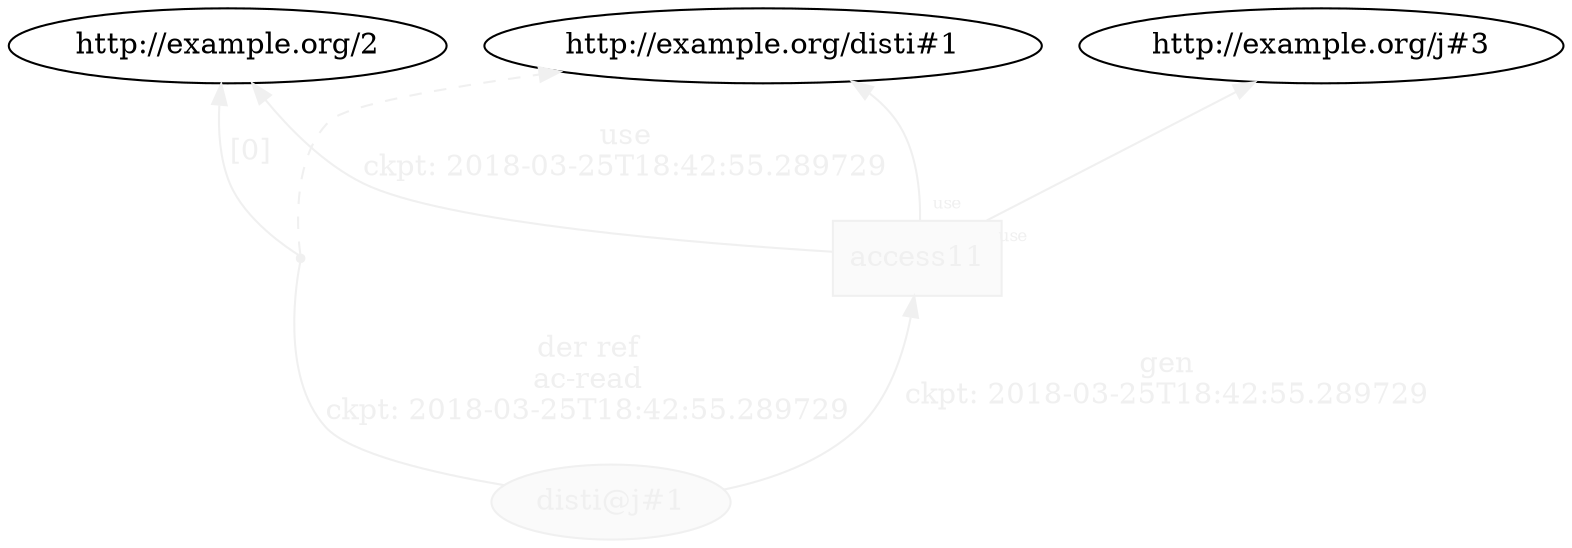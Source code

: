 digraph "PROV" { size="16,12"; rankdir="BT";
"http://example.org/disti@j#1" [fillcolor="#FAFAFA",color="#F0F0F0",style="filled",fontcolor="#F0F0F0",label="disti@j#1",URL="http://example.org/disti@j#1"]
"http://example.org/access11" [fillcolor="#FAFAFA",color="#F0F0F0",shape="polygon",sides="4",style="filled",fontcolor="#F0F0F0",label="access11",URL="http://example.org/access11"]
"bn0" [shape="point",label="",fontcolor="#F0F0F0",color="#F0F0F0"]
"http://example.org/disti@j#1" -> "bn0" [fontsize="14",distance="1.5",angle="60.0",rotation="20",label="der ref
ac-read
ckpt: 2018-03-25T18:42:55.289729",arrowhead="none",fontcolor="#F0F0F0",color="#F0F0F0"]
"bn0" -> "http://example.org/disti#1" [style="dashed",fontcolor="#F0F0F0",color="#F0F0F0"]
"bn0" -> "http://example.org/2" [fontsize="14",distance="1.5",angle="60.0",rotation="20",label="[0]",fontcolor="#F0F0F0",color="#F0F0F0"]
"http://example.org/access11" -> "http://example.org/disti#1" [labelfontsize="8",labeldistance="1.5",labelangle="60.0",rotation="20",taillabel="use",fontcolor="#F0F0F0",color="#F0F0F0"]
"http://example.org/access11" -> "http://example.org/j#3" [labelfontsize="8",labeldistance="1.5",labelangle="60.0",rotation="20",taillabel="use",fontcolor="#F0F0F0",color="#F0F0F0"]
"http://example.org/access11" -> "http://example.org/2" [fontsize="14",distance="1.5",angle="60.0",rotation="20",label="use
ckpt: 2018-03-25T18:42:55.289729",fontcolor="#F0F0F0",color="#F0F0F0"]
"http://example.org/disti@j#1" -> "http://example.org/access11" [fontsize="14",distance="1.5",angle="60.0",rotation="20",label="gen
ckpt: 2018-03-25T18:42:55.289729",fontcolor="#F0F0F0",color="#F0F0F0"]
}